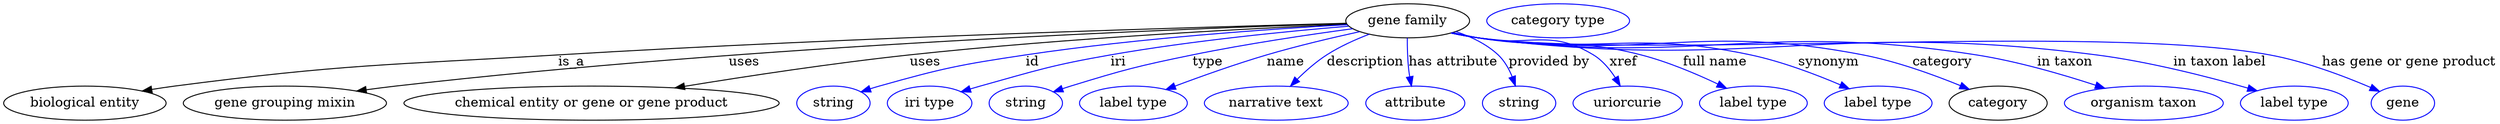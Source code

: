 digraph {
	graph [bb="0,0,2614.1,123"];
	node [label="\N"];
	"gene family"	[height=0.5,
		label="gene family",
		pos="1471.1,105",
		width=1.8054];
	"biological entity"	[height=0.5,
		pos="85.142,18",
		width=2.3651];
	"gene family" -> "biological entity"	[label=is_a,
		lp="596.14,61.5",
		pos="e,145.43,30.799 1406.7,102.4 1260.1,98.551 890.69,87.698 582.14,69 402.76,58.129 357.33,59.352 179.14,36 171.45,34.992 163.44,33.786 \
155.47,32.486"];
	"gene grouping mixin"	[height=0.5,
		pos="295.14,18",
		width=2.9608];
	"gene family" -> "gene grouping mixin"	[label=uses,
		lp="776.64,61.5",
		pos="e,370.56,30.741 1406.7,102.14 1241.1,96.857 786.92,79.271 411.14,36 401.29,34.865 390.98,33.546 380.74,32.154"];
	"chemical entity or gene or gene product"	[height=0.5,
		pos="617.14,18",
		width=5.4703];
	"gene family" -> "chemical entity or gene or gene product"	[label=uses,
		lp="967.64,61.5",
		pos="e,705.14,34.174 1407.4,101.38 1309.1,96.971 1115.1,86.759 951.14,69 871.44,60.366 781.6,46.692 715.18,35.824"];
	id	[color=blue,
		height=0.5,
		label=string,
		pos="870.14,18",
		width=1.0652];
	"gene family" -> id	[color=blue,
		label=id,
		lp="1080.1,61.5",
		pos="e,899.14,29.954 1407.8,100.82 1329,96.317 1190.6,86.603 1073.1,69 1003.5,58.562 985.93,55.131 918.14,36 915.04,35.124 911.84,34.151 \
908.64,33.129",
		style=solid];
	iri	[color=blue,
		height=0.5,
		label="iri type",
		pos="971.14,18",
		width=1.2277];
	"gene family" -> iri	[color=blue,
		label=iri,
		lp="1170.1,61.5",
		pos="e,1004.5,29.879 1409.3,99.256 1346.6,93.925 1247.2,84.004 1162.1,69 1100.5,58.121 1085.5,52.747 1025.1,36 1021.6,35.009 1017.9,33.941 \
1014.2,32.84",
		style=solid];
	type	[color=blue,
		height=0.5,
		label=string,
		pos="1072.1,18",
		width=1.0652];
	"gene family" -> type	[color=blue,
		label=type,
		lp="1262.1,61.5",
		pos="e,1101.1,29.944 1413.5,96.652 1367.9,90.446 1302.7,80.708 1246.1,69 1189,57.17 1174.8,53.27 1119.1,36 1116.4,35.145 1113.5,34.225 \
1110.7,33.271",
		style=solid];
	name	[color=blue,
		height=0.5,
		label="label type",
		pos="1185.1,18",
		width=1.5707];
	"gene family" -> name	[color=blue,
		label=name,
		lp="1344.1,61.5",
		pos="e,1219.1,32.403 1420.8,93.466 1392.2,87.132 1355.9,78.474 1324.1,69 1291.7,59.349 1255.9,46.381 1228.7,36.07",
		style=solid];
	description	[color=blue,
		height=0.5,
		label="narrative text",
		pos="1335.1,18",
		width=2.0943];
	"gene family" -> description	[color=blue,
		label=description,
		lp="1426.6,61.5",
		pos="e,1349.4,36.011 1430.2,90.805 1415.7,85.194 1399.6,77.874 1386.1,69 1375.4,61.925 1365,52.383 1356.4,43.532",
		style=solid];
	"has attribute"	[color=blue,
		height=0.5,
		label=attribute,
		pos="1480.1,18",
		width=1.4443];
	"gene family" -> "has attribute"	[color=blue,
		label="has attribute",
		lp="1519.1,61.5",
		pos="e,1475.5,35.966 1470.6,86.814 1470.5,77.14 1470.8,64.858 1472.1,54 1472.5,51.309 1472.9,48.522 1473.4,45.749",
		style=solid];
	"provided by"	[color=blue,
		height=0.5,
		label=string,
		pos="1588.1,18",
		width=1.0652];
	"gene family" -> "provided by"	[color=blue,
		label="provided by",
		lp="1619.6,61.5",
		pos="e,1584.2,36.312 1521.7,93.62 1537.4,88.371 1553.8,80.559 1566.1,69 1572.8,62.743 1577.6,54.117 1580.9,45.79",
		style=solid];
	xref	[color=blue,
		height=0.5,
		label=uriorcurie,
		pos="1702.1,18",
		width=1.5887];
	"gene family" -> xref	[color=blue,
		label=xref,
		lp="1697.6,61.5",
		pos="e,1694.3,36.181 1518.4,92.565 1527.3,90.586 1536.5,88.64 1545.1,87 1598.6,76.906 1619.7,97.29 1666.1,69 1675.6,63.24 1683.3,53.964 \
1689.1,44.958",
		style=solid];
	"full name"	[color=blue,
		height=0.5,
		label="label type",
		pos="1834.1,18",
		width=1.5707];
	"gene family" -> "full name"	[color=blue,
		label="full name",
		lp="1793.6,61.5",
		pos="e,1805.9,33.79 1517.9,92.348 1526.9,90.366 1536.3,88.475 1545.1,87 1620.5,74.422 1642.2,88.116 1716.1,69 1744,61.792 1773.9,49.082 \
1796.6,38.281",
		style=solid];
	synonym	[color=blue,
		height=0.5,
		label="label type",
		pos="1965.1,18",
		width=1.5707];
	"gene family" -> synonym	[color=blue,
		label=synonym,
		lp="1913.1,61.5",
		pos="e,1934.8,33.273 1517.1,92.22 1526.3,90.2 1536,88.327 1545.1,87 1671.2,68.681 1706.6,95.549 1831.1,69 1863.9,62.016 1899.4,48.504 \
1925.6,37.286",
		style=solid];
	category	[height=0.5,
		pos="2091.1,18",
		width=1.4263];
	"gene family" -> category	[color=blue,
		label=category,
		lp="2032.6,61.5",
		pos="e,2060.8,32.606 1517.1,92.087 1526.3,90.078 1536,88.243 1545.1,87 1723.2,62.78 1772.7,103.22 1949.1,69 1984.7,62.101 2023.4,48.008 \
2051.4,36.538",
		style=solid];
	"in taxon"	[color=blue,
		height=0.5,
		label="organism taxon",
		pos="2244.1,18",
		width=2.3109];
	"gene family" -> "in taxon"	[color=blue,
		label="in taxon",
		lp="2161.1,61.5",
		pos="e,2203.2,33.701 1516.7,92.1 1526,90.063 1535.9,88.214 1545.1,87 1775.8,56.825 1838.4,105.04 2068.1,69 2111.1,62.257 2158.5,48.415 \
2193.3,37.001",
		style=solid];
	"in taxon label"	[color=blue,
		height=0.5,
		label="label type",
		pos="2402.1,18",
		width=1.5707];
	"gene family" -> "in taxon label"	[color=blue,
		label="in taxon label",
		lp="2323.6,61.5",
		pos="e,2363.1,31.053 1516.7,92.051 1526,90.018 1535.9,88.183 1545.1,87 1831.4,50.518 1907.9,105.84 2194.1,69 2249.6,61.866 2311.7,45.85 \
2353.5,33.854",
		style=solid];
	"has gene or gene product"	[color=blue,
		height=0.5,
		label=gene,
		pos="2516.1,18",
		width=0.92075];
	"gene family" -> "has gene or gene product"	[color=blue,
		label="has gene or gene product",
		lp="2522.6,61.5",
		pos="e,2491.5,30.535 1516.7,92.007 1526,89.977 1535.9,88.155 1545.1,87 1728.4,64.203 2194.5,102.49 2376.1,69 2413.6,62.092 2454.4,46.529 \
2482.2,34.588",
		style=solid];
	"named thing_category"	[color=blue,
		height=0.5,
		label="category type",
		pos="1629.1,105",
		width=2.0762];
}
